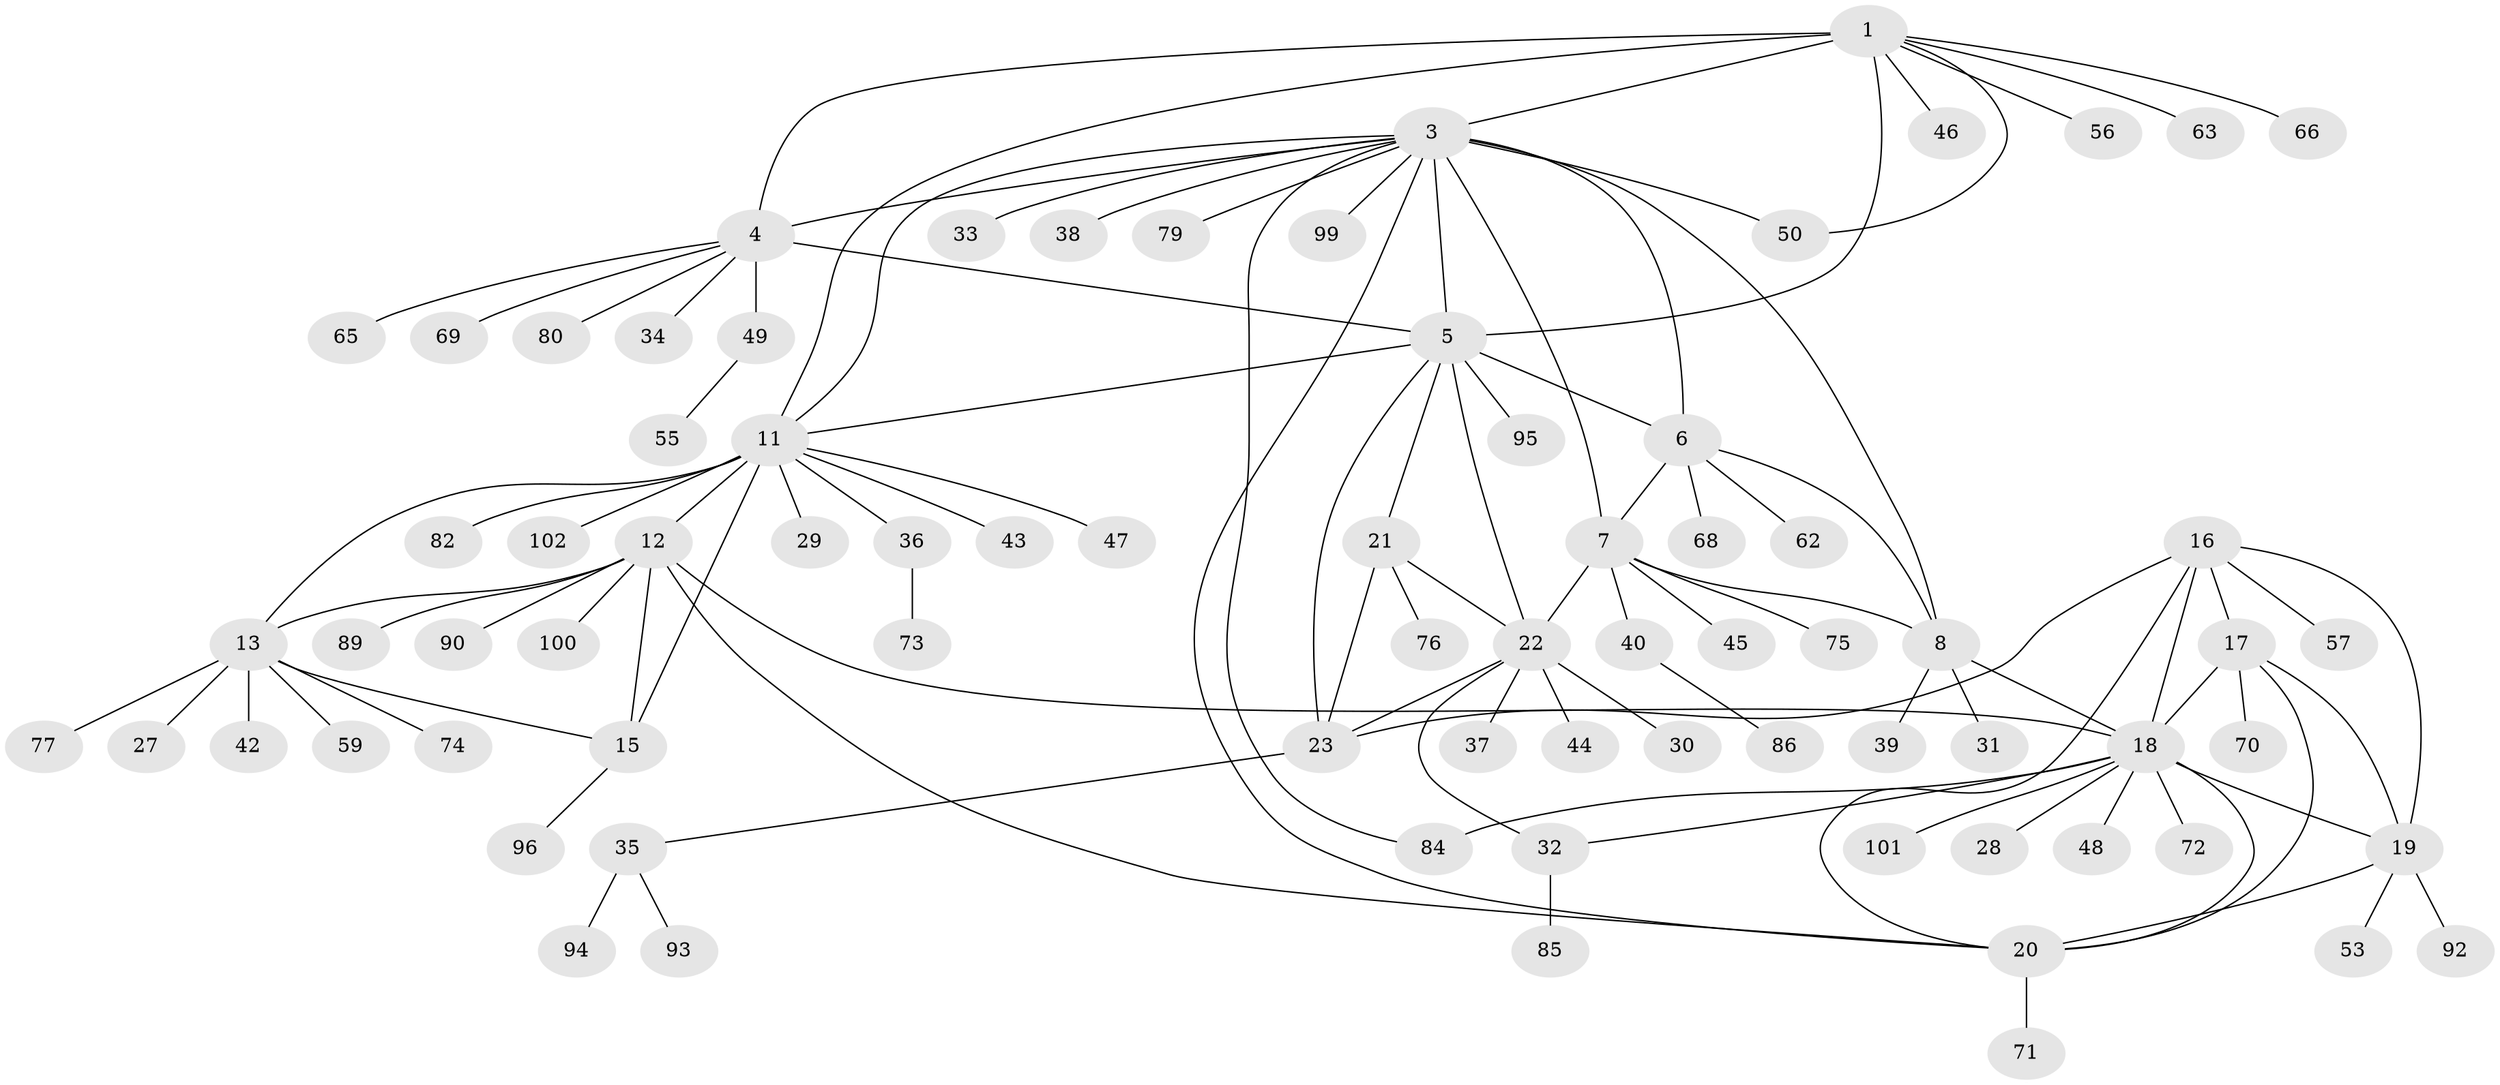 // original degree distribution, {4: 0.009708737864077669, 10: 0.038834951456310676, 8: 0.038834951456310676, 6: 0.02912621359223301, 7: 0.06796116504854369, 5: 0.02912621359223301, 9: 0.019417475728155338, 13: 0.009708737864077669, 1: 0.6116504854368932, 3: 0.038834951456310676, 2: 0.10679611650485436}
// Generated by graph-tools (version 1.1) at 2025/11/02/27/25 16:11:33]
// undirected, 78 vertices, 106 edges
graph export_dot {
graph [start="1"]
  node [color=gray90,style=filled];
  1 [super="+2"];
  3 [super="+9"];
  4 [super="+60"];
  5 [super="+25"];
  6 [super="+97"];
  7 [super="+10"];
  8 [super="+52"];
  11 [super="+14"];
  12 [super="+61"];
  13 [super="+58"];
  15 [super="+26"];
  16 [super="+51"];
  17;
  18 [super="+54"];
  19 [super="+88"];
  20 [super="+64"];
  21 [super="+67"];
  22 [super="+24"];
  23 [super="+78"];
  27;
  28;
  29;
  30;
  31;
  32;
  33;
  34;
  35;
  36 [super="+41"];
  37;
  38 [super="+83"];
  39;
  40 [super="+103"];
  42;
  43;
  44;
  45;
  46;
  47;
  48 [super="+87"];
  49;
  50;
  53;
  55;
  56;
  57;
  59;
  62;
  63 [super="+98"];
  65;
  66;
  68;
  69;
  70 [super="+91"];
  71;
  72;
  73;
  74;
  75;
  76;
  77 [super="+81"];
  79;
  80;
  82;
  84;
  85;
  86;
  89;
  90;
  92;
  93;
  94;
  95;
  96;
  99;
  100;
  101;
  102;
  1 -- 3 [weight=2];
  1 -- 4 [weight=2];
  1 -- 5 [weight=2];
  1 -- 66;
  1 -- 11;
  1 -- 46;
  1 -- 50;
  1 -- 56;
  1 -- 63;
  3 -- 4;
  3 -- 5;
  3 -- 20;
  3 -- 33;
  3 -- 79;
  3 -- 99;
  3 -- 6;
  3 -- 7 [weight=2];
  3 -- 8;
  3 -- 38;
  3 -- 11;
  3 -- 50;
  3 -- 84;
  4 -- 5;
  4 -- 34;
  4 -- 49;
  4 -- 65;
  4 -- 69;
  4 -- 80;
  5 -- 23;
  5 -- 21;
  5 -- 22 [weight=2];
  5 -- 11;
  5 -- 95;
  5 -- 6;
  6 -- 7 [weight=2];
  6 -- 8;
  6 -- 62;
  6 -- 68;
  7 -- 8 [weight=2];
  7 -- 22;
  7 -- 45;
  7 -- 75;
  7 -- 40;
  8 -- 18;
  8 -- 31;
  8 -- 39;
  11 -- 12 [weight=2];
  11 -- 13 [weight=2];
  11 -- 15 [weight=2];
  11 -- 29;
  11 -- 82;
  11 -- 102;
  11 -- 36;
  11 -- 43;
  11 -- 47;
  12 -- 13;
  12 -- 15;
  12 -- 18;
  12 -- 89;
  12 -- 90;
  12 -- 100;
  12 -- 20;
  13 -- 15;
  13 -- 27;
  13 -- 42;
  13 -- 74;
  13 -- 77;
  13 -- 59;
  15 -- 96;
  16 -- 17;
  16 -- 18;
  16 -- 19;
  16 -- 20;
  16 -- 23;
  16 -- 57;
  17 -- 18;
  17 -- 19;
  17 -- 20;
  17 -- 70;
  18 -- 19;
  18 -- 20;
  18 -- 28;
  18 -- 32;
  18 -- 48;
  18 -- 72;
  18 -- 84;
  18 -- 101;
  19 -- 20;
  19 -- 53;
  19 -- 92;
  20 -- 71;
  21 -- 22 [weight=2];
  21 -- 23;
  21 -- 76;
  22 -- 23 [weight=2];
  22 -- 30;
  22 -- 32;
  22 -- 44;
  22 -- 37;
  23 -- 35;
  32 -- 85;
  35 -- 93;
  35 -- 94;
  36 -- 73;
  40 -- 86;
  49 -- 55;
}
